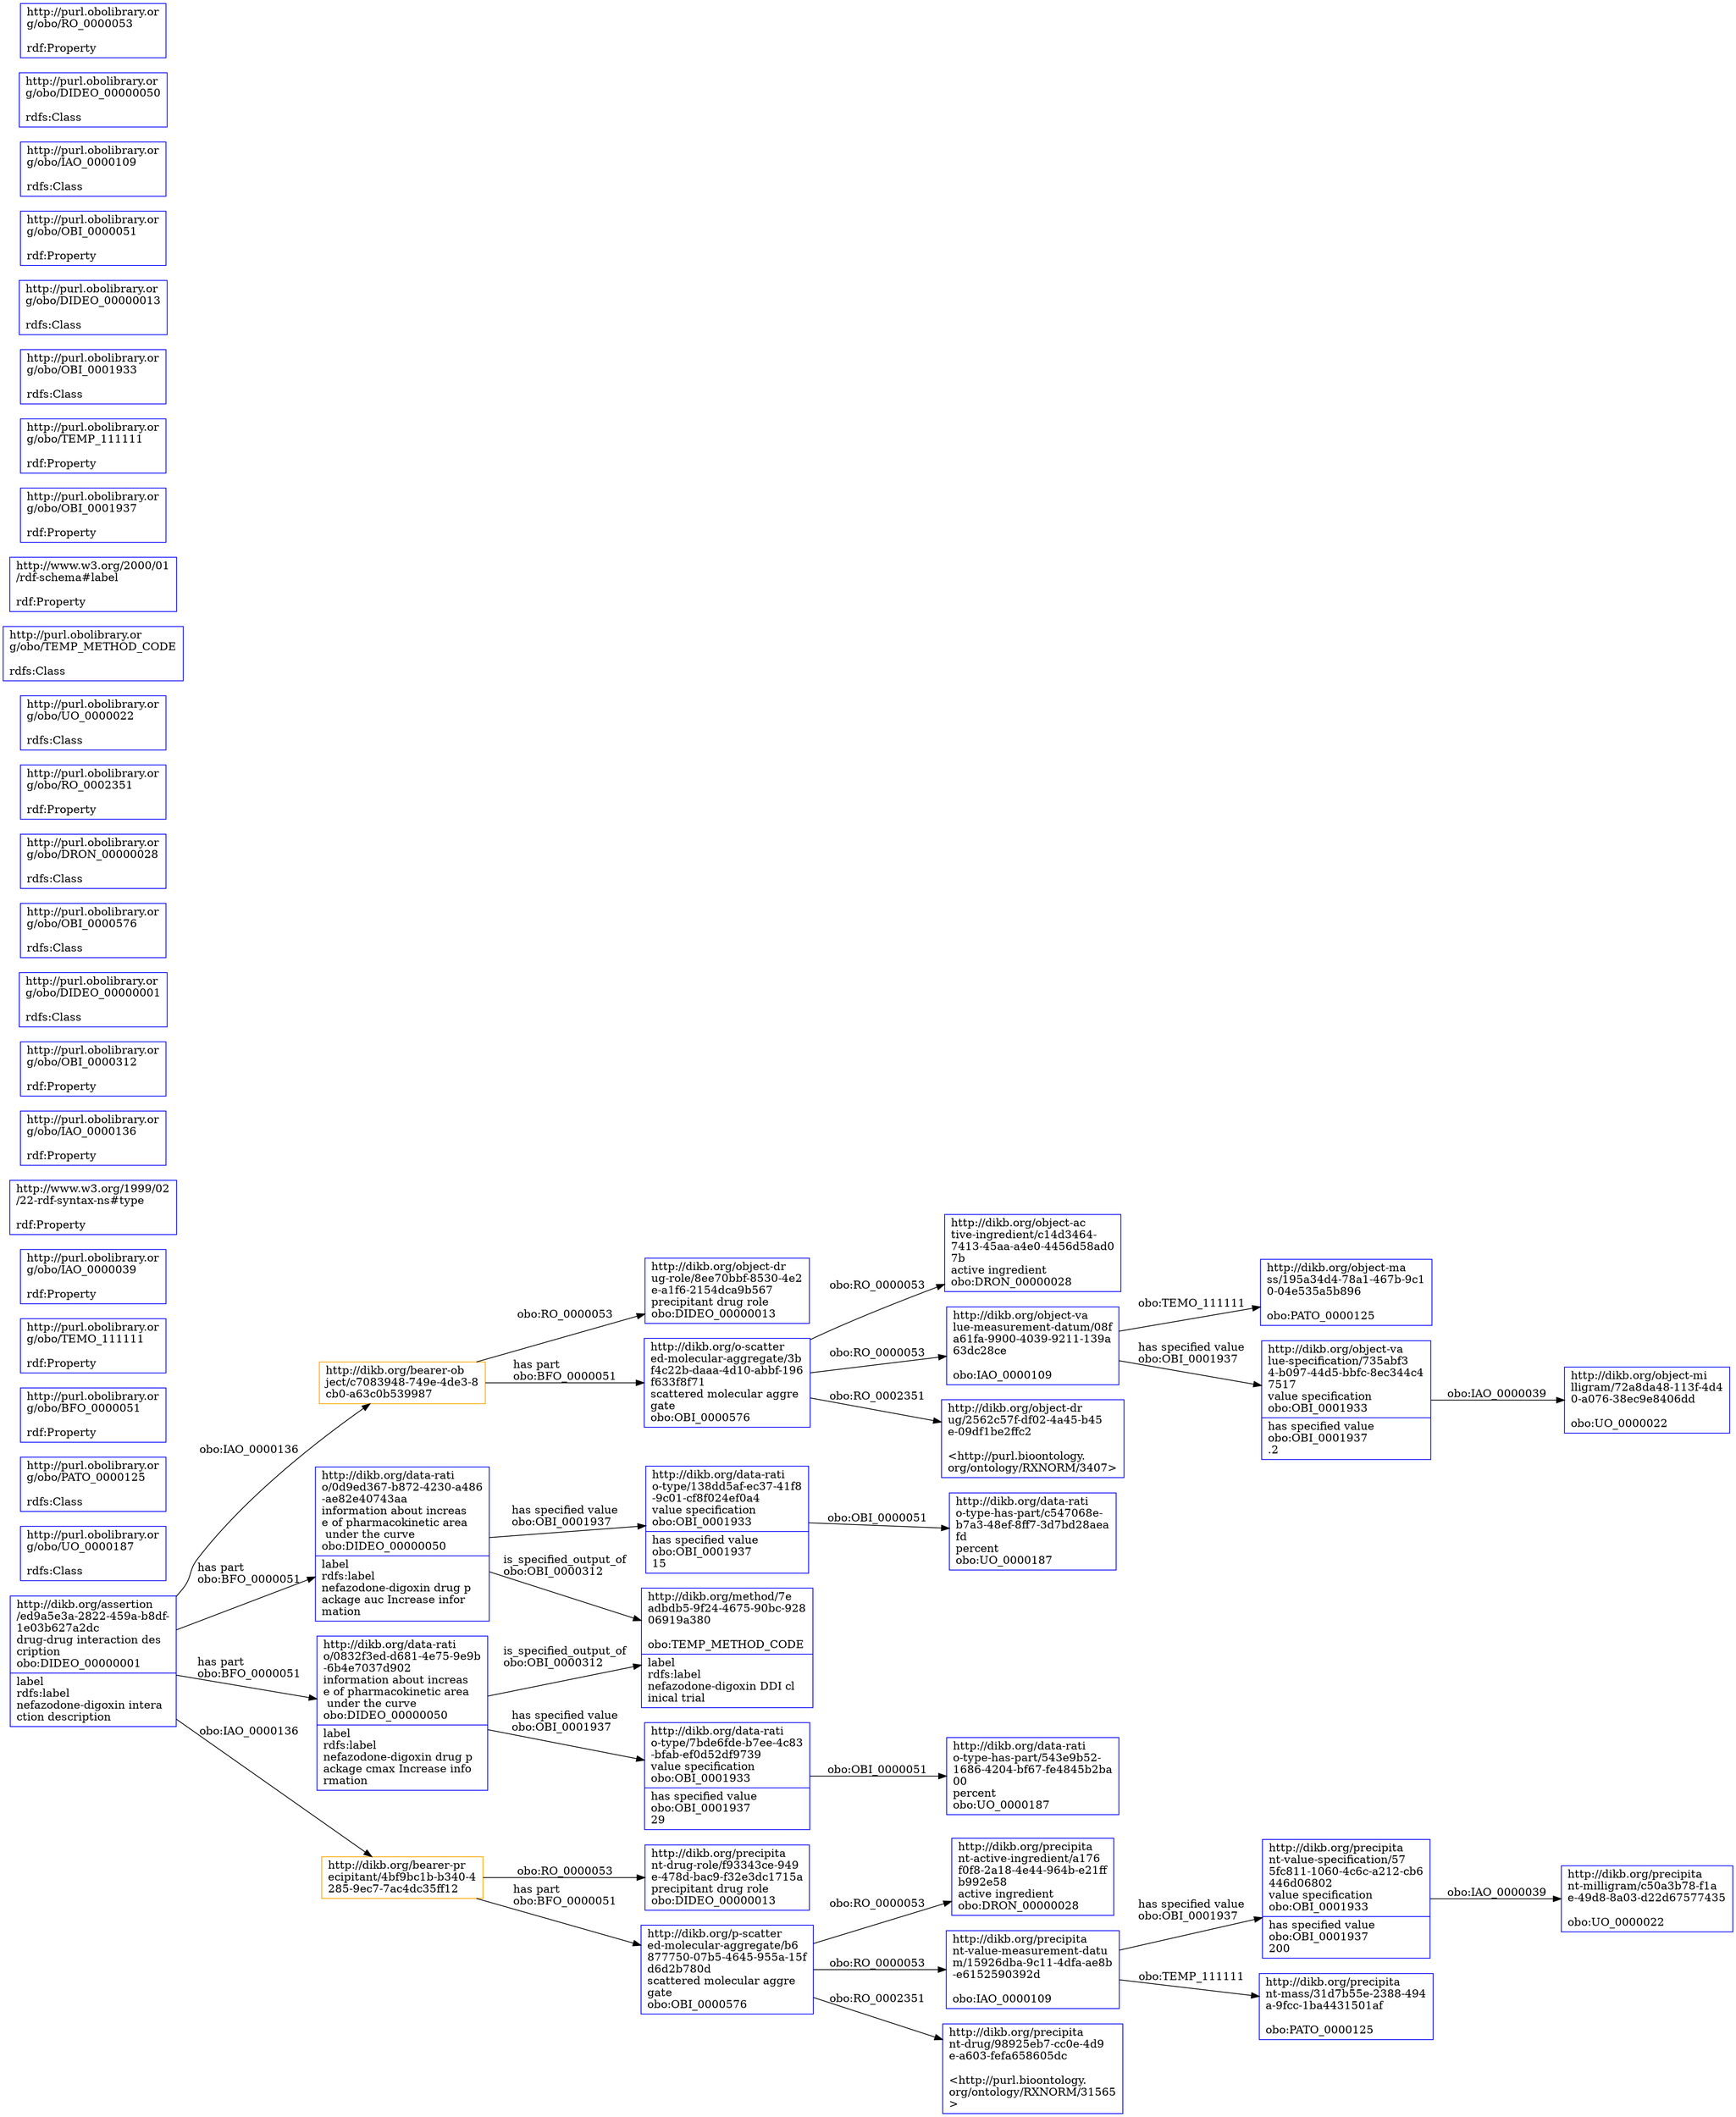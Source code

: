 digraph structs {
rankdir=LR;
g0 [shape=record,label="http://dikb.org/data-rati\lo-type/138dd5af-ec37-41f8\l-9c01-cf8f024ef0a4\lvalue specification\lobo:OBI_0001933\l|has specified value\lobo:OBI_0001937\l15\l",color=blue]
g0 -> g3 [label="\lobo:OBI_0000051\l"]
g1 [shape=record,label="http://purl.obolibrary.or\lg/obo/UO_0000187\l\lrdfs:Class\l",color=blue]
g2 [shape=record,label="http://purl.obolibrary.or\lg/obo/PATO_0000125\l\lrdfs:Class\l",color=blue]
g3 [shape=record,label="http://dikb.org/data-rati\lo-type-has-part/c547068e-\lb7a3-48ef-8ff7-3d7bd28aea\lfd\lpercent\lobo:UO_0000187\l",color=blue]
g4 [shape=record,label="http://dikb.org/object-mi\llligram/72a8da48-113f-4d4\l0-a076-38ec9e8406dd\l\lobo:UO_0000022\l",color=blue]
g5 [shape=record,label="http://dikb.org/object-dr\lug-role/8ee70bbf-8530-4e2\le-a1f6-2154dca9b567\lprecipitant drug role\lobo:DIDEO_00000013\l",color=blue]
g6 [shape=record,label="http://dikb.org/precipita\lnt-active-ingredient/a176\lf0f8-2a18-4e44-964b-e21ff\lb992e58\lactive ingredient\lobo:DRON_00000028\l",color=blue]
g7 [shape=record,label="http://dikb.org/precipita\lnt-drug-role/f93343ce-949\le-478d-bac9-f32e3dc1715a\lprecipitant drug role\lobo:DIDEO_00000013\l",color=blue]
g8 [shape=record,label="http://dikb.org/object-ma\lss/195a34d4-78a1-467b-9c1\l0-04e535a5b896\l\lobo:PATO_0000125\l",color=blue]
g9 [shape=record,label="http://purl.obolibrary.or\lg/obo/BFO_0000051\l\lrdf:Property\l",color=blue]
g10 [shape=record,label="http://purl.obolibrary.or\lg/obo/TEMO_111111\l\lrdf:Property\l",color=blue]
g11 [shape=record,label="http://dikb.org/assertion\l/ed9a5e3a-2822-459a-b8df-\l1e03b627a2dc\ldrug-drug interaction des\lcription\lobo:DIDEO_00000001\l|label\lrdfs:label\lnefazodone-digoxin intera\lction description\l",color=blue]
g11 -> g29 [label="\lobo:IAO_0000136\l"]
g11 -> g32 [label="has part\lobo:BFO_0000051\l"]
g11 -> g43 [label="has part\lobo:BFO_0000051\l"]
g11 -> g19 [label="\lobo:IAO_0000136\l"]
g12 [shape=record,label="http://purl.obolibrary.or\lg/obo/IAO_0000039\l\lrdf:Property\l",color=blue]
g13 [shape=record,label="http://www.w3.org/1999/02\l/22-rdf-syntax-ns#type\l\lrdf:Property\l",color=blue]
g14 [shape=record,label="http://dikb.org/precipita\lnt-value-specification/57\l5fc811-1060-4c6c-a212-cb6\l446d06802\lvalue specification\lobo:OBI_0001933\l|has specified value\lobo:OBI_0001937\l200\l",color=blue]
g14 -> g28 [label="\lobo:IAO_0000039\l"]
g15 [shape=record,label="http://purl.obolibrary.or\lg/obo/IAO_0000136\l\lrdf:Property\l",color=blue]
g16 [shape=record,label="http://purl.obolibrary.or\lg/obo/OBI_0000312\l\lrdf:Property\l",color=blue]
g17 [shape=record,label="http://purl.obolibrary.or\lg/obo/DIDEO_00000001\l\lrdfs:Class\l",color=blue]
g18 [shape=record,label="http://dikb.org/object-ac\ltive-ingredient/c14d3464-\l7413-45aa-a4e0-4456d58ad0\l7b\lactive ingredient\lobo:DRON_00000028\l",color=blue]
g19 [shape=record,label="http://dikb.org/bearer-pr\lecipitant/4bf9bc1b-b340-4\l285-9ec7-7ac4dc35ff12\l",color=orange]
g19 -> g7 [label="\lobo:RO_0000053\l"]
g19 -> g30 [label="has part\lobo:BFO_0000051\l"]
g20 [shape=record,label="http://purl.obolibrary.or\lg/obo/OBI_0000576\l\lrdfs:Class\l",color=blue]
g21 [shape=record,label="http://dikb.org/object-va\llue-measurement-datum/08f\la61fa-9900-4039-9211-139a\l63dc28ce\l\lobo:IAO_0000109\l",color=blue]
g21 -> g8 [label="\lobo:TEMO_111111\l"]
g21 -> g23 [label="has specified value\lobo:OBI_0001937\l"]
g22 [shape=record,label="http://purl.obolibrary.or\lg/obo/DRON_00000028\l\lrdfs:Class\l",color=blue]
g23 [shape=record,label="http://dikb.org/object-va\llue-specification/735abf3\l4-b097-44d5-bbfc-8ec344c4\l7517\lvalue specification\lobo:OBI_0001933\l|has specified value\lobo:OBI_0001937\l.2\l",color=blue]
g23 -> g4 [label="\lobo:IAO_0000039\l"]
g24 [shape=record,label="http://purl.obolibrary.or\lg/obo/RO_0002351\l\lrdf:Property\l",color=blue]
g25 [shape=record,label="http://purl.obolibrary.or\lg/obo/UO_0000022\l\lrdfs:Class\l",color=blue]
g26 [shape=record,label="http://dikb.org/precipita\lnt-value-measurement-datu\lm/15926dba-9c11-4dfa-ae8b\l-e6152590392d\l\lobo:IAO_0000109\l",color=blue]
g26 -> g33 [label="\lobo:TEMP_111111\l"]
g26 -> g14 [label="has specified value\lobo:OBI_0001937\l"]
g27 [shape=record,label="http://dikb.org/object-dr\lug/2562c57f-df02-4a45-b45\le-09df1be2ffc2\l\l\<http://purl.bioontology.\lorg/ontology/RXNORM/3407\>\l",color=blue]
g28 [shape=record,label="http://dikb.org/precipita\lnt-milligram/c50a3b78-f1a\le-49d8-8a03-d22d67577435\l\lobo:UO_0000022\l",color=blue]
g29 [shape=record,label="http://dikb.org/bearer-ob\lject/c7083948-749e-4de3-8\lcb0-a63c0b539987\l",color=orange]
g29 -> g37 [label="has part\lobo:BFO_0000051\l"]
g29 -> g5 [label="\lobo:RO_0000053\l"]
g30 [shape=record,label="http://dikb.org/p-scatter\led-molecular-aggregate/b6\l877750-07b5-4645-955a-15f\ld6d2b780d\lscattered molecular aggre\lgate\lobo:OBI_0000576\l",color=blue]
g30 -> g6 [label="\lobo:RO_0000053\l"]
g30 -> g36 [label="\lobo:RO_0002351\l"]
g30 -> g26 [label="\lobo:RO_0000053\l"]
g31 [shape=record,label="http://dikb.org/data-rati\lo-type-has-part/543e9b52-\l1686-4204-bf67-fe4845b2ba\l00\lpercent\lobo:UO_0000187\l",color=blue]
g32 [shape=record,label="http://dikb.org/data-rati\lo/0d9ed367-b872-4230-a486\l-ae82e40743aa\linformation about increas\le of pharmacokinetic area\l under the curve\lobo:DIDEO_00000050\l|label\lrdfs:label\lnefazodone-digoxin drug p\lackage auc Increase infor\lmation\l",color=blue]
g32 -> g0 [label="has specified value\lobo:OBI_0001937\l"]
g32 -> g44 [label="is_specified_output_of\lobo:OBI_0000312\l"]
g33 [shape=record,label="http://dikb.org/precipita\lnt-mass/31d7b55e-2388-494\la-9fcc-1ba4431501af\l\lobo:PATO_0000125\l",color=blue]
g34 [shape=record,label="http://purl.obolibrary.or\lg/obo/TEMP_METHOD_CODE\l\lrdfs:Class\l",color=blue]
g35 [shape=record,label="http://www.w3.org/2000/01\l/rdf-schema#label\l\lrdf:Property\l",color=blue]
g36 [shape=record,label="http://dikb.org/precipita\lnt-drug/98925eb7-cc0e-4d9\le-a603-fefa658605dc\l\l\<http://purl.bioontology.\lorg/ontology/RXNORM/31565\l\>\l",color=blue]
g37 [shape=record,label="http://dikb.org/o-scatter\led-molecular-aggregate/3b\lf4c22b-daaa-4d10-abbf-196\lf633f8f71\lscattered molecular aggre\lgate\lobo:OBI_0000576\l",color=blue]
g37 -> g27 [label="\lobo:RO_0002351\l"]
g37 -> g21 [label="\lobo:RO_0000053\l"]
g37 -> g18 [label="\lobo:RO_0000053\l"]
g38 [shape=record,label="http://purl.obolibrary.or\lg/obo/OBI_0001937\l\lrdf:Property\l",color=blue]
g39 [shape=record,label="http://purl.obolibrary.or\lg/obo/TEMP_111111\l\lrdf:Property\l",color=blue]
g40 [shape=record,label="http://purl.obolibrary.or\lg/obo/OBI_0001933\l\lrdfs:Class\l",color=blue]
g41 [shape=record,label="http://dikb.org/data-rati\lo-type/7bde6fde-b7ee-4c83\l-bfab-ef0d52df9739\lvalue specification\lobo:OBI_0001933\l|has specified value\lobo:OBI_0001937\l29\l",color=blue]
g41 -> g31 [label="\lobo:OBI_0000051\l"]
g42 [shape=record,label="http://purl.obolibrary.or\lg/obo/DIDEO_00000013\l\lrdfs:Class\l",color=blue]
g43 [shape=record,label="http://dikb.org/data-rati\lo/0832f3ed-d681-4e75-9e9b\l-6b4e7037d902\linformation about increas\le of pharmacokinetic area\l under the curve\lobo:DIDEO_00000050\l|label\lrdfs:label\lnefazodone-digoxin drug p\lackage cmax Increase info\lrmation\l",color=blue]
g43 -> g44 [label="is_specified_output_of\lobo:OBI_0000312\l"]
g43 -> g41 [label="has specified value\lobo:OBI_0001937\l"]
g44 [shape=record,label="http://dikb.org/method/7e\ladbdb5-9f24-4675-90bc-928\l06919a380\l\lobo:TEMP_METHOD_CODE\l|label\lrdfs:label\lnefazodone-digoxin DDI cl\linical trial\l",color=blue]
g45 [shape=record,label="http://purl.obolibrary.or\lg/obo/OBI_0000051\l\lrdf:Property\l",color=blue]
g46 [shape=record,label="http://purl.obolibrary.or\lg/obo/IAO_0000109\l\lrdfs:Class\l",color=blue]
g47 [shape=record,label="http://purl.obolibrary.or\lg/obo/DIDEO_00000050\l\lrdfs:Class\l",color=blue]
g48 [shape=record,label="http://purl.obolibrary.or\lg/obo/RO_0000053\l\lrdf:Property\l",color=blue]
}